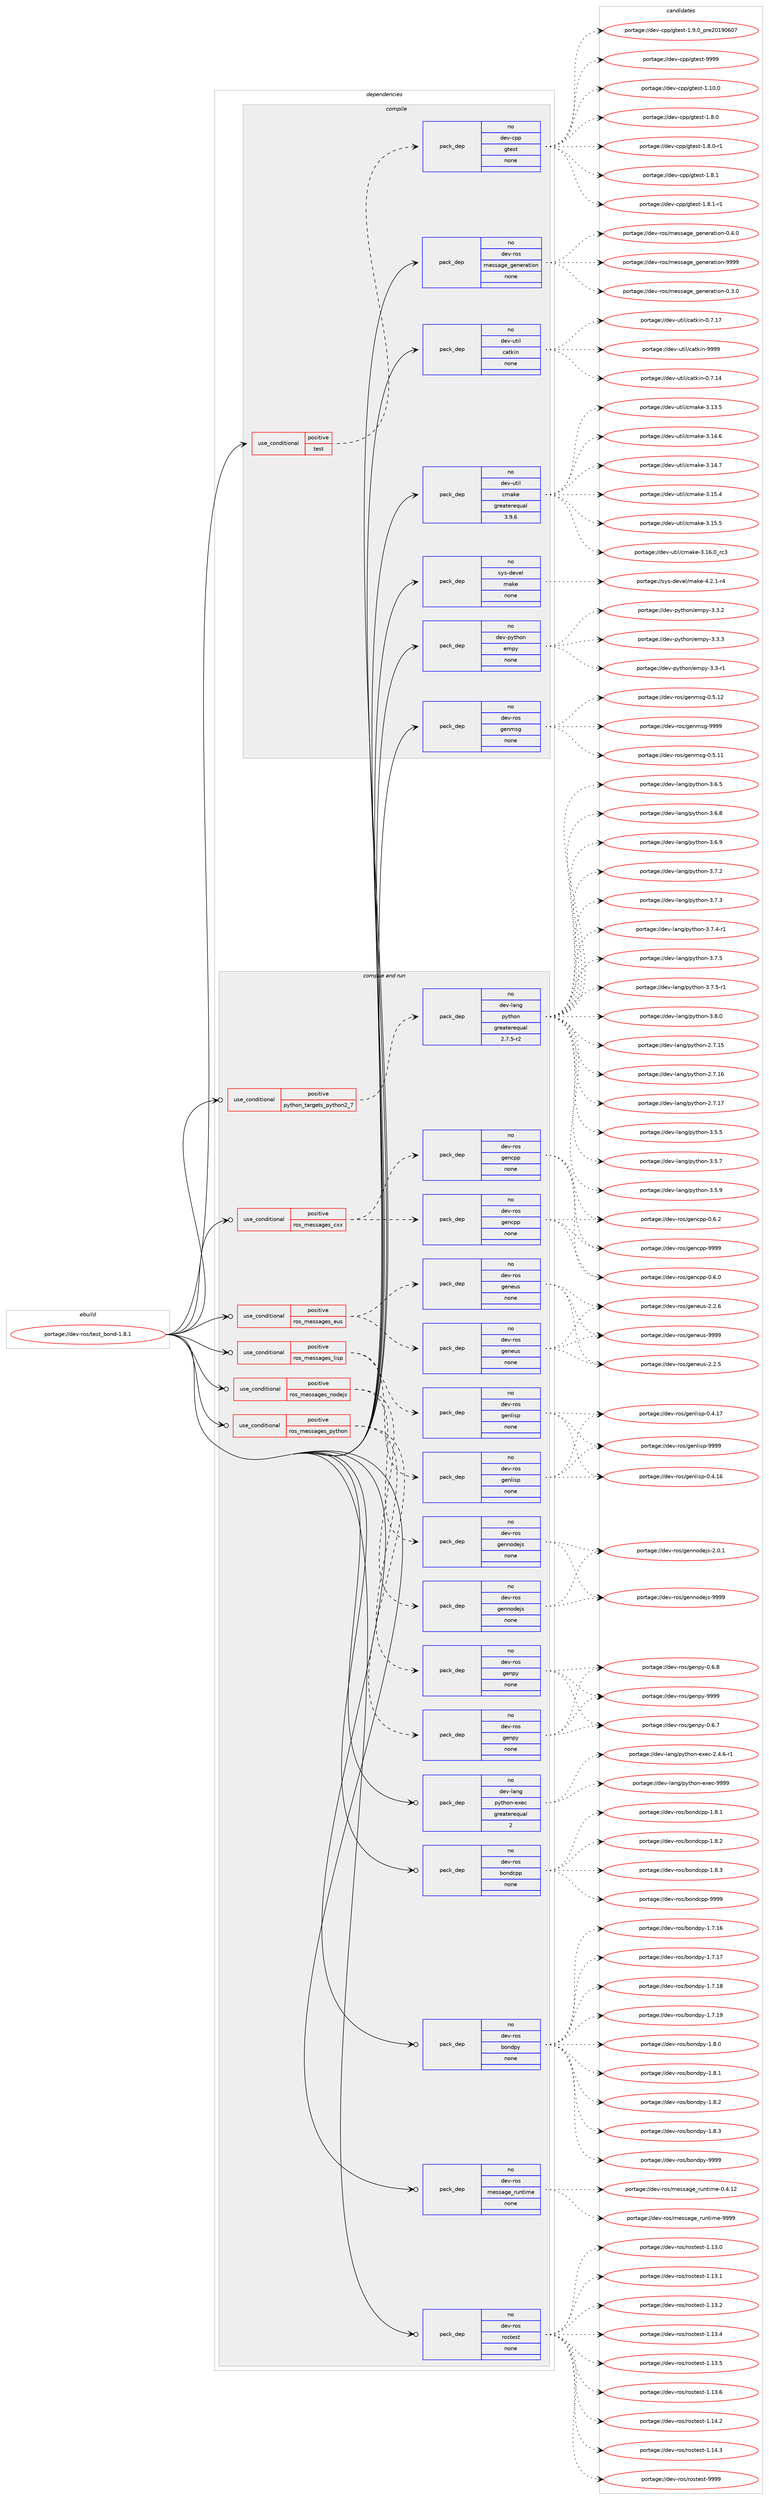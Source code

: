 digraph prolog {

# *************
# Graph options
# *************

newrank=true;
concentrate=true;
compound=true;
graph [rankdir=LR,fontname=Helvetica,fontsize=10,ranksep=1.5];#, ranksep=2.5, nodesep=0.2];
edge  [arrowhead=vee];
node  [fontname=Helvetica,fontsize=10];

# **********
# The ebuild
# **********

subgraph cluster_leftcol {
color=gray;
rank=same;
label=<<i>ebuild</i>>;
id [label="portage://dev-ros/test_bond-1.8.1", color=red, width=4, href="../dev-ros/test_bond-1.8.1.svg"];
}

# ****************
# The dependencies
# ****************

subgraph cluster_midcol {
color=gray;
label=<<i>dependencies</i>>;
subgraph cluster_compile {
fillcolor="#eeeeee";
style=filled;
label=<<i>compile</i>>;
subgraph cond44893 {
dependency202970 [label=<<TABLE BORDER="0" CELLBORDER="1" CELLSPACING="0" CELLPADDING="4"><TR><TD ROWSPAN="3" CELLPADDING="10">use_conditional</TD></TR><TR><TD>positive</TD></TR><TR><TD>test</TD></TR></TABLE>>, shape=none, color=red];
subgraph pack154649 {
dependency202971 [label=<<TABLE BORDER="0" CELLBORDER="1" CELLSPACING="0" CELLPADDING="4" WIDTH="220"><TR><TD ROWSPAN="6" CELLPADDING="30">pack_dep</TD></TR><TR><TD WIDTH="110">no</TD></TR><TR><TD>dev-cpp</TD></TR><TR><TD>gtest</TD></TR><TR><TD>none</TD></TR><TR><TD></TD></TR></TABLE>>, shape=none, color=blue];
}
dependency202970:e -> dependency202971:w [weight=20,style="dashed",arrowhead="vee"];
}
id:e -> dependency202970:w [weight=20,style="solid",arrowhead="vee"];
subgraph pack154650 {
dependency202972 [label=<<TABLE BORDER="0" CELLBORDER="1" CELLSPACING="0" CELLPADDING="4" WIDTH="220"><TR><TD ROWSPAN="6" CELLPADDING="30">pack_dep</TD></TR><TR><TD WIDTH="110">no</TD></TR><TR><TD>dev-python</TD></TR><TR><TD>empy</TD></TR><TR><TD>none</TD></TR><TR><TD></TD></TR></TABLE>>, shape=none, color=blue];
}
id:e -> dependency202972:w [weight=20,style="solid",arrowhead="vee"];
subgraph pack154651 {
dependency202973 [label=<<TABLE BORDER="0" CELLBORDER="1" CELLSPACING="0" CELLPADDING="4" WIDTH="220"><TR><TD ROWSPAN="6" CELLPADDING="30">pack_dep</TD></TR><TR><TD WIDTH="110">no</TD></TR><TR><TD>dev-ros</TD></TR><TR><TD>genmsg</TD></TR><TR><TD>none</TD></TR><TR><TD></TD></TR></TABLE>>, shape=none, color=blue];
}
id:e -> dependency202973:w [weight=20,style="solid",arrowhead="vee"];
subgraph pack154652 {
dependency202974 [label=<<TABLE BORDER="0" CELLBORDER="1" CELLSPACING="0" CELLPADDING="4" WIDTH="220"><TR><TD ROWSPAN="6" CELLPADDING="30">pack_dep</TD></TR><TR><TD WIDTH="110">no</TD></TR><TR><TD>dev-ros</TD></TR><TR><TD>message_generation</TD></TR><TR><TD>none</TD></TR><TR><TD></TD></TR></TABLE>>, shape=none, color=blue];
}
id:e -> dependency202974:w [weight=20,style="solid",arrowhead="vee"];
subgraph pack154653 {
dependency202975 [label=<<TABLE BORDER="0" CELLBORDER="1" CELLSPACING="0" CELLPADDING="4" WIDTH="220"><TR><TD ROWSPAN="6" CELLPADDING="30">pack_dep</TD></TR><TR><TD WIDTH="110">no</TD></TR><TR><TD>dev-util</TD></TR><TR><TD>catkin</TD></TR><TR><TD>none</TD></TR><TR><TD></TD></TR></TABLE>>, shape=none, color=blue];
}
id:e -> dependency202975:w [weight=20,style="solid",arrowhead="vee"];
subgraph pack154654 {
dependency202976 [label=<<TABLE BORDER="0" CELLBORDER="1" CELLSPACING="0" CELLPADDING="4" WIDTH="220"><TR><TD ROWSPAN="6" CELLPADDING="30">pack_dep</TD></TR><TR><TD WIDTH="110">no</TD></TR><TR><TD>dev-util</TD></TR><TR><TD>cmake</TD></TR><TR><TD>greaterequal</TD></TR><TR><TD>3.9.6</TD></TR></TABLE>>, shape=none, color=blue];
}
id:e -> dependency202976:w [weight=20,style="solid",arrowhead="vee"];
subgraph pack154655 {
dependency202977 [label=<<TABLE BORDER="0" CELLBORDER="1" CELLSPACING="0" CELLPADDING="4" WIDTH="220"><TR><TD ROWSPAN="6" CELLPADDING="30">pack_dep</TD></TR><TR><TD WIDTH="110">no</TD></TR><TR><TD>sys-devel</TD></TR><TR><TD>make</TD></TR><TR><TD>none</TD></TR><TR><TD></TD></TR></TABLE>>, shape=none, color=blue];
}
id:e -> dependency202977:w [weight=20,style="solid",arrowhead="vee"];
}
subgraph cluster_compileandrun {
fillcolor="#eeeeee";
style=filled;
label=<<i>compile and run</i>>;
subgraph cond44894 {
dependency202978 [label=<<TABLE BORDER="0" CELLBORDER="1" CELLSPACING="0" CELLPADDING="4"><TR><TD ROWSPAN="3" CELLPADDING="10">use_conditional</TD></TR><TR><TD>positive</TD></TR><TR><TD>python_targets_python2_7</TD></TR></TABLE>>, shape=none, color=red];
subgraph pack154656 {
dependency202979 [label=<<TABLE BORDER="0" CELLBORDER="1" CELLSPACING="0" CELLPADDING="4" WIDTH="220"><TR><TD ROWSPAN="6" CELLPADDING="30">pack_dep</TD></TR><TR><TD WIDTH="110">no</TD></TR><TR><TD>dev-lang</TD></TR><TR><TD>python</TD></TR><TR><TD>greaterequal</TD></TR><TR><TD>2.7.5-r2</TD></TR></TABLE>>, shape=none, color=blue];
}
dependency202978:e -> dependency202979:w [weight=20,style="dashed",arrowhead="vee"];
}
id:e -> dependency202978:w [weight=20,style="solid",arrowhead="odotvee"];
subgraph cond44895 {
dependency202980 [label=<<TABLE BORDER="0" CELLBORDER="1" CELLSPACING="0" CELLPADDING="4"><TR><TD ROWSPAN="3" CELLPADDING="10">use_conditional</TD></TR><TR><TD>positive</TD></TR><TR><TD>ros_messages_cxx</TD></TR></TABLE>>, shape=none, color=red];
subgraph pack154657 {
dependency202981 [label=<<TABLE BORDER="0" CELLBORDER="1" CELLSPACING="0" CELLPADDING="4" WIDTH="220"><TR><TD ROWSPAN="6" CELLPADDING="30">pack_dep</TD></TR><TR><TD WIDTH="110">no</TD></TR><TR><TD>dev-ros</TD></TR><TR><TD>gencpp</TD></TR><TR><TD>none</TD></TR><TR><TD></TD></TR></TABLE>>, shape=none, color=blue];
}
dependency202980:e -> dependency202981:w [weight=20,style="dashed",arrowhead="vee"];
subgraph pack154658 {
dependency202982 [label=<<TABLE BORDER="0" CELLBORDER="1" CELLSPACING="0" CELLPADDING="4" WIDTH="220"><TR><TD ROWSPAN="6" CELLPADDING="30">pack_dep</TD></TR><TR><TD WIDTH="110">no</TD></TR><TR><TD>dev-ros</TD></TR><TR><TD>gencpp</TD></TR><TR><TD>none</TD></TR><TR><TD></TD></TR></TABLE>>, shape=none, color=blue];
}
dependency202980:e -> dependency202982:w [weight=20,style="dashed",arrowhead="vee"];
}
id:e -> dependency202980:w [weight=20,style="solid",arrowhead="odotvee"];
subgraph cond44896 {
dependency202983 [label=<<TABLE BORDER="0" CELLBORDER="1" CELLSPACING="0" CELLPADDING="4"><TR><TD ROWSPAN="3" CELLPADDING="10">use_conditional</TD></TR><TR><TD>positive</TD></TR><TR><TD>ros_messages_eus</TD></TR></TABLE>>, shape=none, color=red];
subgraph pack154659 {
dependency202984 [label=<<TABLE BORDER="0" CELLBORDER="1" CELLSPACING="0" CELLPADDING="4" WIDTH="220"><TR><TD ROWSPAN="6" CELLPADDING="30">pack_dep</TD></TR><TR><TD WIDTH="110">no</TD></TR><TR><TD>dev-ros</TD></TR><TR><TD>geneus</TD></TR><TR><TD>none</TD></TR><TR><TD></TD></TR></TABLE>>, shape=none, color=blue];
}
dependency202983:e -> dependency202984:w [weight=20,style="dashed",arrowhead="vee"];
subgraph pack154660 {
dependency202985 [label=<<TABLE BORDER="0" CELLBORDER="1" CELLSPACING="0" CELLPADDING="4" WIDTH="220"><TR><TD ROWSPAN="6" CELLPADDING="30">pack_dep</TD></TR><TR><TD WIDTH="110">no</TD></TR><TR><TD>dev-ros</TD></TR><TR><TD>geneus</TD></TR><TR><TD>none</TD></TR><TR><TD></TD></TR></TABLE>>, shape=none, color=blue];
}
dependency202983:e -> dependency202985:w [weight=20,style="dashed",arrowhead="vee"];
}
id:e -> dependency202983:w [weight=20,style="solid",arrowhead="odotvee"];
subgraph cond44897 {
dependency202986 [label=<<TABLE BORDER="0" CELLBORDER="1" CELLSPACING="0" CELLPADDING="4"><TR><TD ROWSPAN="3" CELLPADDING="10">use_conditional</TD></TR><TR><TD>positive</TD></TR><TR><TD>ros_messages_lisp</TD></TR></TABLE>>, shape=none, color=red];
subgraph pack154661 {
dependency202987 [label=<<TABLE BORDER="0" CELLBORDER="1" CELLSPACING="0" CELLPADDING="4" WIDTH="220"><TR><TD ROWSPAN="6" CELLPADDING="30">pack_dep</TD></TR><TR><TD WIDTH="110">no</TD></TR><TR><TD>dev-ros</TD></TR><TR><TD>genlisp</TD></TR><TR><TD>none</TD></TR><TR><TD></TD></TR></TABLE>>, shape=none, color=blue];
}
dependency202986:e -> dependency202987:w [weight=20,style="dashed",arrowhead="vee"];
subgraph pack154662 {
dependency202988 [label=<<TABLE BORDER="0" CELLBORDER="1" CELLSPACING="0" CELLPADDING="4" WIDTH="220"><TR><TD ROWSPAN="6" CELLPADDING="30">pack_dep</TD></TR><TR><TD WIDTH="110">no</TD></TR><TR><TD>dev-ros</TD></TR><TR><TD>genlisp</TD></TR><TR><TD>none</TD></TR><TR><TD></TD></TR></TABLE>>, shape=none, color=blue];
}
dependency202986:e -> dependency202988:w [weight=20,style="dashed",arrowhead="vee"];
}
id:e -> dependency202986:w [weight=20,style="solid",arrowhead="odotvee"];
subgraph cond44898 {
dependency202989 [label=<<TABLE BORDER="0" CELLBORDER="1" CELLSPACING="0" CELLPADDING="4"><TR><TD ROWSPAN="3" CELLPADDING="10">use_conditional</TD></TR><TR><TD>positive</TD></TR><TR><TD>ros_messages_nodejs</TD></TR></TABLE>>, shape=none, color=red];
subgraph pack154663 {
dependency202990 [label=<<TABLE BORDER="0" CELLBORDER="1" CELLSPACING="0" CELLPADDING="4" WIDTH="220"><TR><TD ROWSPAN="6" CELLPADDING="30">pack_dep</TD></TR><TR><TD WIDTH="110">no</TD></TR><TR><TD>dev-ros</TD></TR><TR><TD>gennodejs</TD></TR><TR><TD>none</TD></TR><TR><TD></TD></TR></TABLE>>, shape=none, color=blue];
}
dependency202989:e -> dependency202990:w [weight=20,style="dashed",arrowhead="vee"];
subgraph pack154664 {
dependency202991 [label=<<TABLE BORDER="0" CELLBORDER="1" CELLSPACING="0" CELLPADDING="4" WIDTH="220"><TR><TD ROWSPAN="6" CELLPADDING="30">pack_dep</TD></TR><TR><TD WIDTH="110">no</TD></TR><TR><TD>dev-ros</TD></TR><TR><TD>gennodejs</TD></TR><TR><TD>none</TD></TR><TR><TD></TD></TR></TABLE>>, shape=none, color=blue];
}
dependency202989:e -> dependency202991:w [weight=20,style="dashed",arrowhead="vee"];
}
id:e -> dependency202989:w [weight=20,style="solid",arrowhead="odotvee"];
subgraph cond44899 {
dependency202992 [label=<<TABLE BORDER="0" CELLBORDER="1" CELLSPACING="0" CELLPADDING="4"><TR><TD ROWSPAN="3" CELLPADDING="10">use_conditional</TD></TR><TR><TD>positive</TD></TR><TR><TD>ros_messages_python</TD></TR></TABLE>>, shape=none, color=red];
subgraph pack154665 {
dependency202993 [label=<<TABLE BORDER="0" CELLBORDER="1" CELLSPACING="0" CELLPADDING="4" WIDTH="220"><TR><TD ROWSPAN="6" CELLPADDING="30">pack_dep</TD></TR><TR><TD WIDTH="110">no</TD></TR><TR><TD>dev-ros</TD></TR><TR><TD>genpy</TD></TR><TR><TD>none</TD></TR><TR><TD></TD></TR></TABLE>>, shape=none, color=blue];
}
dependency202992:e -> dependency202993:w [weight=20,style="dashed",arrowhead="vee"];
subgraph pack154666 {
dependency202994 [label=<<TABLE BORDER="0" CELLBORDER="1" CELLSPACING="0" CELLPADDING="4" WIDTH="220"><TR><TD ROWSPAN="6" CELLPADDING="30">pack_dep</TD></TR><TR><TD WIDTH="110">no</TD></TR><TR><TD>dev-ros</TD></TR><TR><TD>genpy</TD></TR><TR><TD>none</TD></TR><TR><TD></TD></TR></TABLE>>, shape=none, color=blue];
}
dependency202992:e -> dependency202994:w [weight=20,style="dashed",arrowhead="vee"];
}
id:e -> dependency202992:w [weight=20,style="solid",arrowhead="odotvee"];
subgraph pack154667 {
dependency202995 [label=<<TABLE BORDER="0" CELLBORDER="1" CELLSPACING="0" CELLPADDING="4" WIDTH="220"><TR><TD ROWSPAN="6" CELLPADDING="30">pack_dep</TD></TR><TR><TD WIDTH="110">no</TD></TR><TR><TD>dev-lang</TD></TR><TR><TD>python-exec</TD></TR><TR><TD>greaterequal</TD></TR><TR><TD>2</TD></TR></TABLE>>, shape=none, color=blue];
}
id:e -> dependency202995:w [weight=20,style="solid",arrowhead="odotvee"];
subgraph pack154668 {
dependency202996 [label=<<TABLE BORDER="0" CELLBORDER="1" CELLSPACING="0" CELLPADDING="4" WIDTH="220"><TR><TD ROWSPAN="6" CELLPADDING="30">pack_dep</TD></TR><TR><TD WIDTH="110">no</TD></TR><TR><TD>dev-ros</TD></TR><TR><TD>bondcpp</TD></TR><TR><TD>none</TD></TR><TR><TD></TD></TR></TABLE>>, shape=none, color=blue];
}
id:e -> dependency202996:w [weight=20,style="solid",arrowhead="odotvee"];
subgraph pack154669 {
dependency202997 [label=<<TABLE BORDER="0" CELLBORDER="1" CELLSPACING="0" CELLPADDING="4" WIDTH="220"><TR><TD ROWSPAN="6" CELLPADDING="30">pack_dep</TD></TR><TR><TD WIDTH="110">no</TD></TR><TR><TD>dev-ros</TD></TR><TR><TD>bondpy</TD></TR><TR><TD>none</TD></TR><TR><TD></TD></TR></TABLE>>, shape=none, color=blue];
}
id:e -> dependency202997:w [weight=20,style="solid",arrowhead="odotvee"];
subgraph pack154670 {
dependency202998 [label=<<TABLE BORDER="0" CELLBORDER="1" CELLSPACING="0" CELLPADDING="4" WIDTH="220"><TR><TD ROWSPAN="6" CELLPADDING="30">pack_dep</TD></TR><TR><TD WIDTH="110">no</TD></TR><TR><TD>dev-ros</TD></TR><TR><TD>message_runtime</TD></TR><TR><TD>none</TD></TR><TR><TD></TD></TR></TABLE>>, shape=none, color=blue];
}
id:e -> dependency202998:w [weight=20,style="solid",arrowhead="odotvee"];
subgraph pack154671 {
dependency202999 [label=<<TABLE BORDER="0" CELLBORDER="1" CELLSPACING="0" CELLPADDING="4" WIDTH="220"><TR><TD ROWSPAN="6" CELLPADDING="30">pack_dep</TD></TR><TR><TD WIDTH="110">no</TD></TR><TR><TD>dev-ros</TD></TR><TR><TD>rostest</TD></TR><TR><TD>none</TD></TR><TR><TD></TD></TR></TABLE>>, shape=none, color=blue];
}
id:e -> dependency202999:w [weight=20,style="solid",arrowhead="odotvee"];
}
subgraph cluster_run {
fillcolor="#eeeeee";
style=filled;
label=<<i>run</i>>;
}
}

# **************
# The candidates
# **************

subgraph cluster_choices {
rank=same;
color=gray;
label=<<i>candidates</i>>;

subgraph choice154649 {
color=black;
nodesep=1;
choiceportage10010111845991121124710311610111511645494649484648 [label="portage://dev-cpp/gtest-1.10.0", color=red, width=4,href="../dev-cpp/gtest-1.10.0.svg"];
choiceportage100101118459911211247103116101115116454946564648 [label="portage://dev-cpp/gtest-1.8.0", color=red, width=4,href="../dev-cpp/gtest-1.8.0.svg"];
choiceportage1001011184599112112471031161011151164549465646484511449 [label="portage://dev-cpp/gtest-1.8.0-r1", color=red, width=4,href="../dev-cpp/gtest-1.8.0-r1.svg"];
choiceportage100101118459911211247103116101115116454946564649 [label="portage://dev-cpp/gtest-1.8.1", color=red, width=4,href="../dev-cpp/gtest-1.8.1.svg"];
choiceportage1001011184599112112471031161011151164549465646494511449 [label="portage://dev-cpp/gtest-1.8.1-r1", color=red, width=4,href="../dev-cpp/gtest-1.8.1-r1.svg"];
choiceportage100101118459911211247103116101115116454946574648951121141015048495748544855 [label="portage://dev-cpp/gtest-1.9.0_pre20190607", color=red, width=4,href="../dev-cpp/gtest-1.9.0_pre20190607.svg"];
choiceportage1001011184599112112471031161011151164557575757 [label="portage://dev-cpp/gtest-9999", color=red, width=4,href="../dev-cpp/gtest-9999.svg"];
dependency202971:e -> choiceportage10010111845991121124710311610111511645494649484648:w [style=dotted,weight="100"];
dependency202971:e -> choiceportage100101118459911211247103116101115116454946564648:w [style=dotted,weight="100"];
dependency202971:e -> choiceportage1001011184599112112471031161011151164549465646484511449:w [style=dotted,weight="100"];
dependency202971:e -> choiceportage100101118459911211247103116101115116454946564649:w [style=dotted,weight="100"];
dependency202971:e -> choiceportage1001011184599112112471031161011151164549465646494511449:w [style=dotted,weight="100"];
dependency202971:e -> choiceportage100101118459911211247103116101115116454946574648951121141015048495748544855:w [style=dotted,weight="100"];
dependency202971:e -> choiceportage1001011184599112112471031161011151164557575757:w [style=dotted,weight="100"];
}
subgraph choice154650 {
color=black;
nodesep=1;
choiceportage1001011184511212111610411111047101109112121455146514511449 [label="portage://dev-python/empy-3.3-r1", color=red, width=4,href="../dev-python/empy-3.3-r1.svg"];
choiceportage1001011184511212111610411111047101109112121455146514650 [label="portage://dev-python/empy-3.3.2", color=red, width=4,href="../dev-python/empy-3.3.2.svg"];
choiceportage1001011184511212111610411111047101109112121455146514651 [label="portage://dev-python/empy-3.3.3", color=red, width=4,href="../dev-python/empy-3.3.3.svg"];
dependency202972:e -> choiceportage1001011184511212111610411111047101109112121455146514511449:w [style=dotted,weight="100"];
dependency202972:e -> choiceportage1001011184511212111610411111047101109112121455146514650:w [style=dotted,weight="100"];
dependency202972:e -> choiceportage1001011184511212111610411111047101109112121455146514651:w [style=dotted,weight="100"];
}
subgraph choice154651 {
color=black;
nodesep=1;
choiceportage100101118451141111154710310111010911510345484653464949 [label="portage://dev-ros/genmsg-0.5.11", color=red, width=4,href="../dev-ros/genmsg-0.5.11.svg"];
choiceportage100101118451141111154710310111010911510345484653464950 [label="portage://dev-ros/genmsg-0.5.12", color=red, width=4,href="../dev-ros/genmsg-0.5.12.svg"];
choiceportage10010111845114111115471031011101091151034557575757 [label="portage://dev-ros/genmsg-9999", color=red, width=4,href="../dev-ros/genmsg-9999.svg"];
dependency202973:e -> choiceportage100101118451141111154710310111010911510345484653464949:w [style=dotted,weight="100"];
dependency202973:e -> choiceportage100101118451141111154710310111010911510345484653464950:w [style=dotted,weight="100"];
dependency202973:e -> choiceportage10010111845114111115471031011101091151034557575757:w [style=dotted,weight="100"];
}
subgraph choice154652 {
color=black;
nodesep=1;
choiceportage1001011184511411111547109101115115971031019510310111010111497116105111110454846514648 [label="portage://dev-ros/message_generation-0.3.0", color=red, width=4,href="../dev-ros/message_generation-0.3.0.svg"];
choiceportage1001011184511411111547109101115115971031019510310111010111497116105111110454846524648 [label="portage://dev-ros/message_generation-0.4.0", color=red, width=4,href="../dev-ros/message_generation-0.4.0.svg"];
choiceportage10010111845114111115471091011151159710310195103101110101114971161051111104557575757 [label="portage://dev-ros/message_generation-9999", color=red, width=4,href="../dev-ros/message_generation-9999.svg"];
dependency202974:e -> choiceportage1001011184511411111547109101115115971031019510310111010111497116105111110454846514648:w [style=dotted,weight="100"];
dependency202974:e -> choiceportage1001011184511411111547109101115115971031019510310111010111497116105111110454846524648:w [style=dotted,weight="100"];
dependency202974:e -> choiceportage10010111845114111115471091011151159710310195103101110101114971161051111104557575757:w [style=dotted,weight="100"];
}
subgraph choice154653 {
color=black;
nodesep=1;
choiceportage1001011184511711610510847999711610710511045484655464952 [label="portage://dev-util/catkin-0.7.14", color=red, width=4,href="../dev-util/catkin-0.7.14.svg"];
choiceportage1001011184511711610510847999711610710511045484655464955 [label="portage://dev-util/catkin-0.7.17", color=red, width=4,href="../dev-util/catkin-0.7.17.svg"];
choiceportage100101118451171161051084799971161071051104557575757 [label="portage://dev-util/catkin-9999", color=red, width=4,href="../dev-util/catkin-9999.svg"];
dependency202975:e -> choiceportage1001011184511711610510847999711610710511045484655464952:w [style=dotted,weight="100"];
dependency202975:e -> choiceportage1001011184511711610510847999711610710511045484655464955:w [style=dotted,weight="100"];
dependency202975:e -> choiceportage100101118451171161051084799971161071051104557575757:w [style=dotted,weight="100"];
}
subgraph choice154654 {
color=black;
nodesep=1;
choiceportage1001011184511711610510847991099710710145514649514653 [label="portage://dev-util/cmake-3.13.5", color=red, width=4,href="../dev-util/cmake-3.13.5.svg"];
choiceportage1001011184511711610510847991099710710145514649524654 [label="portage://dev-util/cmake-3.14.6", color=red, width=4,href="../dev-util/cmake-3.14.6.svg"];
choiceportage1001011184511711610510847991099710710145514649524655 [label="portage://dev-util/cmake-3.14.7", color=red, width=4,href="../dev-util/cmake-3.14.7.svg"];
choiceportage1001011184511711610510847991099710710145514649534652 [label="portage://dev-util/cmake-3.15.4", color=red, width=4,href="../dev-util/cmake-3.15.4.svg"];
choiceportage1001011184511711610510847991099710710145514649534653 [label="portage://dev-util/cmake-3.15.5", color=red, width=4,href="../dev-util/cmake-3.15.5.svg"];
choiceportage1001011184511711610510847991099710710145514649544648951149951 [label="portage://dev-util/cmake-3.16.0_rc3", color=red, width=4,href="../dev-util/cmake-3.16.0_rc3.svg"];
dependency202976:e -> choiceportage1001011184511711610510847991099710710145514649514653:w [style=dotted,weight="100"];
dependency202976:e -> choiceportage1001011184511711610510847991099710710145514649524654:w [style=dotted,weight="100"];
dependency202976:e -> choiceportage1001011184511711610510847991099710710145514649524655:w [style=dotted,weight="100"];
dependency202976:e -> choiceportage1001011184511711610510847991099710710145514649534652:w [style=dotted,weight="100"];
dependency202976:e -> choiceportage1001011184511711610510847991099710710145514649534653:w [style=dotted,weight="100"];
dependency202976:e -> choiceportage1001011184511711610510847991099710710145514649544648951149951:w [style=dotted,weight="100"];
}
subgraph choice154655 {
color=black;
nodesep=1;
choiceportage1151211154510010111810110847109971071014552465046494511452 [label="portage://sys-devel/make-4.2.1-r4", color=red, width=4,href="../sys-devel/make-4.2.1-r4.svg"];
dependency202977:e -> choiceportage1151211154510010111810110847109971071014552465046494511452:w [style=dotted,weight="100"];
}
subgraph choice154656 {
color=black;
nodesep=1;
choiceportage10010111845108971101034711212111610411111045504655464953 [label="portage://dev-lang/python-2.7.15", color=red, width=4,href="../dev-lang/python-2.7.15.svg"];
choiceportage10010111845108971101034711212111610411111045504655464954 [label="portage://dev-lang/python-2.7.16", color=red, width=4,href="../dev-lang/python-2.7.16.svg"];
choiceportage10010111845108971101034711212111610411111045504655464955 [label="portage://dev-lang/python-2.7.17", color=red, width=4,href="../dev-lang/python-2.7.17.svg"];
choiceportage100101118451089711010347112121116104111110455146534653 [label="portage://dev-lang/python-3.5.5", color=red, width=4,href="../dev-lang/python-3.5.5.svg"];
choiceportage100101118451089711010347112121116104111110455146534655 [label="portage://dev-lang/python-3.5.7", color=red, width=4,href="../dev-lang/python-3.5.7.svg"];
choiceportage100101118451089711010347112121116104111110455146534657 [label="portage://dev-lang/python-3.5.9", color=red, width=4,href="../dev-lang/python-3.5.9.svg"];
choiceportage100101118451089711010347112121116104111110455146544653 [label="portage://dev-lang/python-3.6.5", color=red, width=4,href="../dev-lang/python-3.6.5.svg"];
choiceportage100101118451089711010347112121116104111110455146544656 [label="portage://dev-lang/python-3.6.8", color=red, width=4,href="../dev-lang/python-3.6.8.svg"];
choiceportage100101118451089711010347112121116104111110455146544657 [label="portage://dev-lang/python-3.6.9", color=red, width=4,href="../dev-lang/python-3.6.9.svg"];
choiceportage100101118451089711010347112121116104111110455146554650 [label="portage://dev-lang/python-3.7.2", color=red, width=4,href="../dev-lang/python-3.7.2.svg"];
choiceportage100101118451089711010347112121116104111110455146554651 [label="portage://dev-lang/python-3.7.3", color=red, width=4,href="../dev-lang/python-3.7.3.svg"];
choiceportage1001011184510897110103471121211161041111104551465546524511449 [label="portage://dev-lang/python-3.7.4-r1", color=red, width=4,href="../dev-lang/python-3.7.4-r1.svg"];
choiceportage100101118451089711010347112121116104111110455146554653 [label="portage://dev-lang/python-3.7.5", color=red, width=4,href="../dev-lang/python-3.7.5.svg"];
choiceportage1001011184510897110103471121211161041111104551465546534511449 [label="portage://dev-lang/python-3.7.5-r1", color=red, width=4,href="../dev-lang/python-3.7.5-r1.svg"];
choiceportage100101118451089711010347112121116104111110455146564648 [label="portage://dev-lang/python-3.8.0", color=red, width=4,href="../dev-lang/python-3.8.0.svg"];
dependency202979:e -> choiceportage10010111845108971101034711212111610411111045504655464953:w [style=dotted,weight="100"];
dependency202979:e -> choiceportage10010111845108971101034711212111610411111045504655464954:w [style=dotted,weight="100"];
dependency202979:e -> choiceportage10010111845108971101034711212111610411111045504655464955:w [style=dotted,weight="100"];
dependency202979:e -> choiceportage100101118451089711010347112121116104111110455146534653:w [style=dotted,weight="100"];
dependency202979:e -> choiceportage100101118451089711010347112121116104111110455146534655:w [style=dotted,weight="100"];
dependency202979:e -> choiceportage100101118451089711010347112121116104111110455146534657:w [style=dotted,weight="100"];
dependency202979:e -> choiceportage100101118451089711010347112121116104111110455146544653:w [style=dotted,weight="100"];
dependency202979:e -> choiceportage100101118451089711010347112121116104111110455146544656:w [style=dotted,weight="100"];
dependency202979:e -> choiceportage100101118451089711010347112121116104111110455146544657:w [style=dotted,weight="100"];
dependency202979:e -> choiceportage100101118451089711010347112121116104111110455146554650:w [style=dotted,weight="100"];
dependency202979:e -> choiceportage100101118451089711010347112121116104111110455146554651:w [style=dotted,weight="100"];
dependency202979:e -> choiceportage1001011184510897110103471121211161041111104551465546524511449:w [style=dotted,weight="100"];
dependency202979:e -> choiceportage100101118451089711010347112121116104111110455146554653:w [style=dotted,weight="100"];
dependency202979:e -> choiceportage1001011184510897110103471121211161041111104551465546534511449:w [style=dotted,weight="100"];
dependency202979:e -> choiceportage100101118451089711010347112121116104111110455146564648:w [style=dotted,weight="100"];
}
subgraph choice154657 {
color=black;
nodesep=1;
choiceportage100101118451141111154710310111099112112454846544648 [label="portage://dev-ros/gencpp-0.6.0", color=red, width=4,href="../dev-ros/gencpp-0.6.0.svg"];
choiceportage100101118451141111154710310111099112112454846544650 [label="portage://dev-ros/gencpp-0.6.2", color=red, width=4,href="../dev-ros/gencpp-0.6.2.svg"];
choiceportage1001011184511411111547103101110991121124557575757 [label="portage://dev-ros/gencpp-9999", color=red, width=4,href="../dev-ros/gencpp-9999.svg"];
dependency202981:e -> choiceportage100101118451141111154710310111099112112454846544648:w [style=dotted,weight="100"];
dependency202981:e -> choiceportage100101118451141111154710310111099112112454846544650:w [style=dotted,weight="100"];
dependency202981:e -> choiceportage1001011184511411111547103101110991121124557575757:w [style=dotted,weight="100"];
}
subgraph choice154658 {
color=black;
nodesep=1;
choiceportage100101118451141111154710310111099112112454846544648 [label="portage://dev-ros/gencpp-0.6.0", color=red, width=4,href="../dev-ros/gencpp-0.6.0.svg"];
choiceportage100101118451141111154710310111099112112454846544650 [label="portage://dev-ros/gencpp-0.6.2", color=red, width=4,href="../dev-ros/gencpp-0.6.2.svg"];
choiceportage1001011184511411111547103101110991121124557575757 [label="portage://dev-ros/gencpp-9999", color=red, width=4,href="../dev-ros/gencpp-9999.svg"];
dependency202982:e -> choiceportage100101118451141111154710310111099112112454846544648:w [style=dotted,weight="100"];
dependency202982:e -> choiceportage100101118451141111154710310111099112112454846544650:w [style=dotted,weight="100"];
dependency202982:e -> choiceportage1001011184511411111547103101110991121124557575757:w [style=dotted,weight="100"];
}
subgraph choice154659 {
color=black;
nodesep=1;
choiceportage1001011184511411111547103101110101117115455046504653 [label="portage://dev-ros/geneus-2.2.5", color=red, width=4,href="../dev-ros/geneus-2.2.5.svg"];
choiceportage1001011184511411111547103101110101117115455046504654 [label="portage://dev-ros/geneus-2.2.6", color=red, width=4,href="../dev-ros/geneus-2.2.6.svg"];
choiceportage10010111845114111115471031011101011171154557575757 [label="portage://dev-ros/geneus-9999", color=red, width=4,href="../dev-ros/geneus-9999.svg"];
dependency202984:e -> choiceportage1001011184511411111547103101110101117115455046504653:w [style=dotted,weight="100"];
dependency202984:e -> choiceportage1001011184511411111547103101110101117115455046504654:w [style=dotted,weight="100"];
dependency202984:e -> choiceportage10010111845114111115471031011101011171154557575757:w [style=dotted,weight="100"];
}
subgraph choice154660 {
color=black;
nodesep=1;
choiceportage1001011184511411111547103101110101117115455046504653 [label="portage://dev-ros/geneus-2.2.5", color=red, width=4,href="../dev-ros/geneus-2.2.5.svg"];
choiceportage1001011184511411111547103101110101117115455046504654 [label="portage://dev-ros/geneus-2.2.6", color=red, width=4,href="../dev-ros/geneus-2.2.6.svg"];
choiceportage10010111845114111115471031011101011171154557575757 [label="portage://dev-ros/geneus-9999", color=red, width=4,href="../dev-ros/geneus-9999.svg"];
dependency202985:e -> choiceportage1001011184511411111547103101110101117115455046504653:w [style=dotted,weight="100"];
dependency202985:e -> choiceportage1001011184511411111547103101110101117115455046504654:w [style=dotted,weight="100"];
dependency202985:e -> choiceportage10010111845114111115471031011101011171154557575757:w [style=dotted,weight="100"];
}
subgraph choice154661 {
color=black;
nodesep=1;
choiceportage100101118451141111154710310111010810511511245484652464954 [label="portage://dev-ros/genlisp-0.4.16", color=red, width=4,href="../dev-ros/genlisp-0.4.16.svg"];
choiceportage100101118451141111154710310111010810511511245484652464955 [label="portage://dev-ros/genlisp-0.4.17", color=red, width=4,href="../dev-ros/genlisp-0.4.17.svg"];
choiceportage10010111845114111115471031011101081051151124557575757 [label="portage://dev-ros/genlisp-9999", color=red, width=4,href="../dev-ros/genlisp-9999.svg"];
dependency202987:e -> choiceportage100101118451141111154710310111010810511511245484652464954:w [style=dotted,weight="100"];
dependency202987:e -> choiceportage100101118451141111154710310111010810511511245484652464955:w [style=dotted,weight="100"];
dependency202987:e -> choiceportage10010111845114111115471031011101081051151124557575757:w [style=dotted,weight="100"];
}
subgraph choice154662 {
color=black;
nodesep=1;
choiceportage100101118451141111154710310111010810511511245484652464954 [label="portage://dev-ros/genlisp-0.4.16", color=red, width=4,href="../dev-ros/genlisp-0.4.16.svg"];
choiceportage100101118451141111154710310111010810511511245484652464955 [label="portage://dev-ros/genlisp-0.4.17", color=red, width=4,href="../dev-ros/genlisp-0.4.17.svg"];
choiceportage10010111845114111115471031011101081051151124557575757 [label="portage://dev-ros/genlisp-9999", color=red, width=4,href="../dev-ros/genlisp-9999.svg"];
dependency202988:e -> choiceportage100101118451141111154710310111010810511511245484652464954:w [style=dotted,weight="100"];
dependency202988:e -> choiceportage100101118451141111154710310111010810511511245484652464955:w [style=dotted,weight="100"];
dependency202988:e -> choiceportage10010111845114111115471031011101081051151124557575757:w [style=dotted,weight="100"];
}
subgraph choice154663 {
color=black;
nodesep=1;
choiceportage1001011184511411111547103101110110111100101106115455046484649 [label="portage://dev-ros/gennodejs-2.0.1", color=red, width=4,href="../dev-ros/gennodejs-2.0.1.svg"];
choiceportage10010111845114111115471031011101101111001011061154557575757 [label="portage://dev-ros/gennodejs-9999", color=red, width=4,href="../dev-ros/gennodejs-9999.svg"];
dependency202990:e -> choiceportage1001011184511411111547103101110110111100101106115455046484649:w [style=dotted,weight="100"];
dependency202990:e -> choiceportage10010111845114111115471031011101101111001011061154557575757:w [style=dotted,weight="100"];
}
subgraph choice154664 {
color=black;
nodesep=1;
choiceportage1001011184511411111547103101110110111100101106115455046484649 [label="portage://dev-ros/gennodejs-2.0.1", color=red, width=4,href="../dev-ros/gennodejs-2.0.1.svg"];
choiceportage10010111845114111115471031011101101111001011061154557575757 [label="portage://dev-ros/gennodejs-9999", color=red, width=4,href="../dev-ros/gennodejs-9999.svg"];
dependency202991:e -> choiceportage1001011184511411111547103101110110111100101106115455046484649:w [style=dotted,weight="100"];
dependency202991:e -> choiceportage10010111845114111115471031011101101111001011061154557575757:w [style=dotted,weight="100"];
}
subgraph choice154665 {
color=black;
nodesep=1;
choiceportage1001011184511411111547103101110112121454846544655 [label="portage://dev-ros/genpy-0.6.7", color=red, width=4,href="../dev-ros/genpy-0.6.7.svg"];
choiceportage1001011184511411111547103101110112121454846544656 [label="portage://dev-ros/genpy-0.6.8", color=red, width=4,href="../dev-ros/genpy-0.6.8.svg"];
choiceportage10010111845114111115471031011101121214557575757 [label="portage://dev-ros/genpy-9999", color=red, width=4,href="../dev-ros/genpy-9999.svg"];
dependency202993:e -> choiceportage1001011184511411111547103101110112121454846544655:w [style=dotted,weight="100"];
dependency202993:e -> choiceportage1001011184511411111547103101110112121454846544656:w [style=dotted,weight="100"];
dependency202993:e -> choiceportage10010111845114111115471031011101121214557575757:w [style=dotted,weight="100"];
}
subgraph choice154666 {
color=black;
nodesep=1;
choiceportage1001011184511411111547103101110112121454846544655 [label="portage://dev-ros/genpy-0.6.7", color=red, width=4,href="../dev-ros/genpy-0.6.7.svg"];
choiceportage1001011184511411111547103101110112121454846544656 [label="portage://dev-ros/genpy-0.6.8", color=red, width=4,href="../dev-ros/genpy-0.6.8.svg"];
choiceportage10010111845114111115471031011101121214557575757 [label="portage://dev-ros/genpy-9999", color=red, width=4,href="../dev-ros/genpy-9999.svg"];
dependency202994:e -> choiceportage1001011184511411111547103101110112121454846544655:w [style=dotted,weight="100"];
dependency202994:e -> choiceportage1001011184511411111547103101110112121454846544656:w [style=dotted,weight="100"];
dependency202994:e -> choiceportage10010111845114111115471031011101121214557575757:w [style=dotted,weight="100"];
}
subgraph choice154667 {
color=black;
nodesep=1;
choiceportage10010111845108971101034711212111610411111045101120101994550465246544511449 [label="portage://dev-lang/python-exec-2.4.6-r1", color=red, width=4,href="../dev-lang/python-exec-2.4.6-r1.svg"];
choiceportage10010111845108971101034711212111610411111045101120101994557575757 [label="portage://dev-lang/python-exec-9999", color=red, width=4,href="../dev-lang/python-exec-9999.svg"];
dependency202995:e -> choiceportage10010111845108971101034711212111610411111045101120101994550465246544511449:w [style=dotted,weight="100"];
dependency202995:e -> choiceportage10010111845108971101034711212111610411111045101120101994557575757:w [style=dotted,weight="100"];
}
subgraph choice154668 {
color=black;
nodesep=1;
choiceportage10010111845114111115479811111010099112112454946564649 [label="portage://dev-ros/bondcpp-1.8.1", color=red, width=4,href="../dev-ros/bondcpp-1.8.1.svg"];
choiceportage10010111845114111115479811111010099112112454946564650 [label="portage://dev-ros/bondcpp-1.8.2", color=red, width=4,href="../dev-ros/bondcpp-1.8.2.svg"];
choiceportage10010111845114111115479811111010099112112454946564651 [label="portage://dev-ros/bondcpp-1.8.3", color=red, width=4,href="../dev-ros/bondcpp-1.8.3.svg"];
choiceportage100101118451141111154798111110100991121124557575757 [label="portage://dev-ros/bondcpp-9999", color=red, width=4,href="../dev-ros/bondcpp-9999.svg"];
dependency202996:e -> choiceportage10010111845114111115479811111010099112112454946564649:w [style=dotted,weight="100"];
dependency202996:e -> choiceportage10010111845114111115479811111010099112112454946564650:w [style=dotted,weight="100"];
dependency202996:e -> choiceportage10010111845114111115479811111010099112112454946564651:w [style=dotted,weight="100"];
dependency202996:e -> choiceportage100101118451141111154798111110100991121124557575757:w [style=dotted,weight="100"];
}
subgraph choice154669 {
color=black;
nodesep=1;
choiceportage10010111845114111115479811111010011212145494655464954 [label="portage://dev-ros/bondpy-1.7.16", color=red, width=4,href="../dev-ros/bondpy-1.7.16.svg"];
choiceportage10010111845114111115479811111010011212145494655464955 [label="portage://dev-ros/bondpy-1.7.17", color=red, width=4,href="../dev-ros/bondpy-1.7.17.svg"];
choiceportage10010111845114111115479811111010011212145494655464956 [label="portage://dev-ros/bondpy-1.7.18", color=red, width=4,href="../dev-ros/bondpy-1.7.18.svg"];
choiceportage10010111845114111115479811111010011212145494655464957 [label="portage://dev-ros/bondpy-1.7.19", color=red, width=4,href="../dev-ros/bondpy-1.7.19.svg"];
choiceportage100101118451141111154798111110100112121454946564648 [label="portage://dev-ros/bondpy-1.8.0", color=red, width=4,href="../dev-ros/bondpy-1.8.0.svg"];
choiceportage100101118451141111154798111110100112121454946564649 [label="portage://dev-ros/bondpy-1.8.1", color=red, width=4,href="../dev-ros/bondpy-1.8.1.svg"];
choiceportage100101118451141111154798111110100112121454946564650 [label="portage://dev-ros/bondpy-1.8.2", color=red, width=4,href="../dev-ros/bondpy-1.8.2.svg"];
choiceportage100101118451141111154798111110100112121454946564651 [label="portage://dev-ros/bondpy-1.8.3", color=red, width=4,href="../dev-ros/bondpy-1.8.3.svg"];
choiceportage1001011184511411111547981111101001121214557575757 [label="portage://dev-ros/bondpy-9999", color=red, width=4,href="../dev-ros/bondpy-9999.svg"];
dependency202997:e -> choiceportage10010111845114111115479811111010011212145494655464954:w [style=dotted,weight="100"];
dependency202997:e -> choiceportage10010111845114111115479811111010011212145494655464955:w [style=dotted,weight="100"];
dependency202997:e -> choiceportage10010111845114111115479811111010011212145494655464956:w [style=dotted,weight="100"];
dependency202997:e -> choiceportage10010111845114111115479811111010011212145494655464957:w [style=dotted,weight="100"];
dependency202997:e -> choiceportage100101118451141111154798111110100112121454946564648:w [style=dotted,weight="100"];
dependency202997:e -> choiceportage100101118451141111154798111110100112121454946564649:w [style=dotted,weight="100"];
dependency202997:e -> choiceportage100101118451141111154798111110100112121454946564650:w [style=dotted,weight="100"];
dependency202997:e -> choiceportage100101118451141111154798111110100112121454946564651:w [style=dotted,weight="100"];
dependency202997:e -> choiceportage1001011184511411111547981111101001121214557575757:w [style=dotted,weight="100"];
}
subgraph choice154670 {
color=black;
nodesep=1;
choiceportage1001011184511411111547109101115115971031019511411711011610510910145484652464950 [label="portage://dev-ros/message_runtime-0.4.12", color=red, width=4,href="../dev-ros/message_runtime-0.4.12.svg"];
choiceportage100101118451141111154710910111511597103101951141171101161051091014557575757 [label="portage://dev-ros/message_runtime-9999", color=red, width=4,href="../dev-ros/message_runtime-9999.svg"];
dependency202998:e -> choiceportage1001011184511411111547109101115115971031019511411711011610510910145484652464950:w [style=dotted,weight="100"];
dependency202998:e -> choiceportage100101118451141111154710910111511597103101951141171101161051091014557575757:w [style=dotted,weight="100"];
}
subgraph choice154671 {
color=black;
nodesep=1;
choiceportage100101118451141111154711411111511610111511645494649514648 [label="portage://dev-ros/rostest-1.13.0", color=red, width=4,href="../dev-ros/rostest-1.13.0.svg"];
choiceportage100101118451141111154711411111511610111511645494649514649 [label="portage://dev-ros/rostest-1.13.1", color=red, width=4,href="../dev-ros/rostest-1.13.1.svg"];
choiceportage100101118451141111154711411111511610111511645494649514650 [label="portage://dev-ros/rostest-1.13.2", color=red, width=4,href="../dev-ros/rostest-1.13.2.svg"];
choiceportage100101118451141111154711411111511610111511645494649514652 [label="portage://dev-ros/rostest-1.13.4", color=red, width=4,href="../dev-ros/rostest-1.13.4.svg"];
choiceportage100101118451141111154711411111511610111511645494649514653 [label="portage://dev-ros/rostest-1.13.5", color=red, width=4,href="../dev-ros/rostest-1.13.5.svg"];
choiceportage100101118451141111154711411111511610111511645494649514654 [label="portage://dev-ros/rostest-1.13.6", color=red, width=4,href="../dev-ros/rostest-1.13.6.svg"];
choiceportage100101118451141111154711411111511610111511645494649524650 [label="portage://dev-ros/rostest-1.14.2", color=red, width=4,href="../dev-ros/rostest-1.14.2.svg"];
choiceportage100101118451141111154711411111511610111511645494649524651 [label="portage://dev-ros/rostest-1.14.3", color=red, width=4,href="../dev-ros/rostest-1.14.3.svg"];
choiceportage10010111845114111115471141111151161011151164557575757 [label="portage://dev-ros/rostest-9999", color=red, width=4,href="../dev-ros/rostest-9999.svg"];
dependency202999:e -> choiceportage100101118451141111154711411111511610111511645494649514648:w [style=dotted,weight="100"];
dependency202999:e -> choiceportage100101118451141111154711411111511610111511645494649514649:w [style=dotted,weight="100"];
dependency202999:e -> choiceportage100101118451141111154711411111511610111511645494649514650:w [style=dotted,weight="100"];
dependency202999:e -> choiceportage100101118451141111154711411111511610111511645494649514652:w [style=dotted,weight="100"];
dependency202999:e -> choiceportage100101118451141111154711411111511610111511645494649514653:w [style=dotted,weight="100"];
dependency202999:e -> choiceportage100101118451141111154711411111511610111511645494649514654:w [style=dotted,weight="100"];
dependency202999:e -> choiceportage100101118451141111154711411111511610111511645494649524650:w [style=dotted,weight="100"];
dependency202999:e -> choiceportage100101118451141111154711411111511610111511645494649524651:w [style=dotted,weight="100"];
dependency202999:e -> choiceportage10010111845114111115471141111151161011151164557575757:w [style=dotted,weight="100"];
}
}

}
